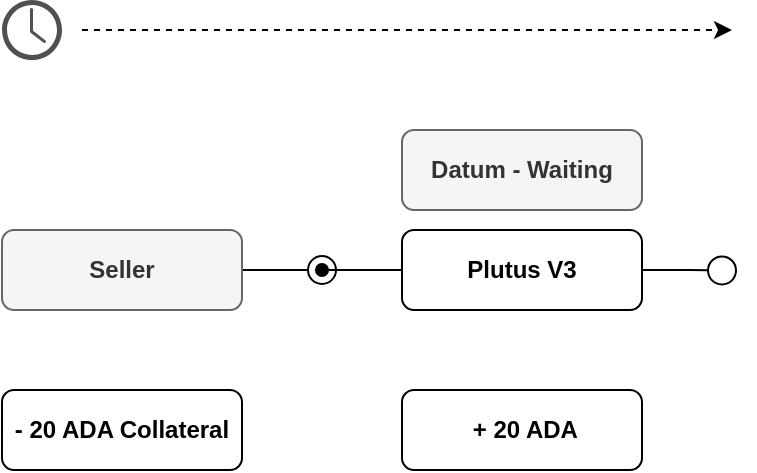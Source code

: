 <mxfile version="24.7.17">
  <diagram name="Página-1" id="xfp4CT7QemaBQYsnA7hu">
    <mxGraphModel dx="682" dy="390" grid="1" gridSize="10" guides="1" tooltips="1" connect="1" arrows="1" fold="1" page="1" pageScale="1" pageWidth="827" pageHeight="1169" math="0" shadow="0">
      <root>
        <mxCell id="0" />
        <mxCell id="1" parent="0" />
        <mxCell id="7Lh0Hz3y1n6FYCdU4KUs-1" value="&lt;b&gt;Datum - Waiting&lt;/b&gt;" style="rounded=1;whiteSpace=wrap;html=1;fillColor=#f5f5f5;fontColor=#333333;strokeColor=#666666;" vertex="1" parent="1">
          <mxGeometry x="280" y="190" width="120" height="40" as="geometry" />
        </mxCell>
        <mxCell id="7Lh0Hz3y1n6FYCdU4KUs-13" style="edgeStyle=orthogonalEdgeStyle;rounded=0;orthogonalLoop=1;jettySize=auto;html=1;exitX=1;exitY=0.5;exitDx=0;exitDy=0;endArrow=circle;endFill=0;" edge="1" parent="1" source="7Lh0Hz3y1n6FYCdU4KUs-4">
          <mxGeometry relative="1" as="geometry">
            <mxPoint x="248" y="260" as="targetPoint" />
            <mxPoint x="203" y="260" as="sourcePoint" />
          </mxGeometry>
        </mxCell>
        <mxCell id="7Lh0Hz3y1n6FYCdU4KUs-4" value="&lt;b&gt;Seller&lt;/b&gt;" style="rounded=1;whiteSpace=wrap;html=1;fillColor=#f5f5f5;fontColor=#333333;strokeColor=#666666;" vertex="1" parent="1">
          <mxGeometry x="80" y="240" width="120" height="40" as="geometry" />
        </mxCell>
        <mxCell id="7Lh0Hz3y1n6FYCdU4KUs-9" style="edgeStyle=orthogonalEdgeStyle;rounded=0;orthogonalLoop=1;jettySize=auto;html=1;exitX=0;exitY=0.5;exitDx=0;exitDy=0;startArrow=none;startFill=0;endArrow=oval;endFill=1;" edge="1" parent="1" source="7Lh0Hz3y1n6FYCdU4KUs-6">
          <mxGeometry relative="1" as="geometry">
            <mxPoint x="240" y="260" as="targetPoint" />
          </mxGeometry>
        </mxCell>
        <mxCell id="7Lh0Hz3y1n6FYCdU4KUs-14" style="edgeStyle=orthogonalEdgeStyle;rounded=0;orthogonalLoop=1;jettySize=auto;html=1;exitX=1;exitY=0.5;exitDx=0;exitDy=0;endArrow=circle;endFill=0;" edge="1" parent="1" source="7Lh0Hz3y1n6FYCdU4KUs-6">
          <mxGeometry relative="1" as="geometry">
            <mxPoint x="448" y="260.333" as="targetPoint" />
            <mxPoint x="403" y="260.32" as="sourcePoint" />
          </mxGeometry>
        </mxCell>
        <mxCell id="7Lh0Hz3y1n6FYCdU4KUs-6" value="&lt;b&gt;Plutus V3&lt;/b&gt;" style="rounded=1;whiteSpace=wrap;html=1;" vertex="1" parent="1">
          <mxGeometry x="280" y="240" width="120" height="40" as="geometry" />
        </mxCell>
        <mxCell id="7Lh0Hz3y1n6FYCdU4KUs-11" value="&lt;b&gt;- 20 ADA Collateral&lt;/b&gt;" style="rounded=1;whiteSpace=wrap;html=1;" vertex="1" parent="1">
          <mxGeometry x="80" y="320" width="120" height="40" as="geometry" />
        </mxCell>
        <mxCell id="7Lh0Hz3y1n6FYCdU4KUs-12" value="&lt;b&gt;&amp;nbsp;+ 20 ADA&lt;/b&gt;" style="rounded=1;whiteSpace=wrap;html=1;" vertex="1" parent="1">
          <mxGeometry x="280" y="320" width="120" height="40" as="geometry" />
        </mxCell>
        <mxCell id="7Lh0Hz3y1n6FYCdU4KUs-15" value="" style="sketch=0;pointerEvents=1;shadow=0;dashed=0;html=1;strokeColor=none;fillColor=#505050;labelPosition=center;verticalLabelPosition=bottom;verticalAlign=top;outlineConnect=0;align=center;shape=mxgraph.office.concepts.clock;" vertex="1" parent="1">
          <mxGeometry x="80" y="125" width="30" height="30" as="geometry" />
        </mxCell>
        <mxCell id="7Lh0Hz3y1n6FYCdU4KUs-16" value="" style="endArrow=classic;html=1;rounded=0;dashed=1;" edge="1" parent="1">
          <mxGeometry width="50" height="50" relative="1" as="geometry">
            <mxPoint x="120" y="140" as="sourcePoint" />
            <mxPoint x="445" y="140" as="targetPoint" />
          </mxGeometry>
        </mxCell>
      </root>
    </mxGraphModel>
  </diagram>
</mxfile>
